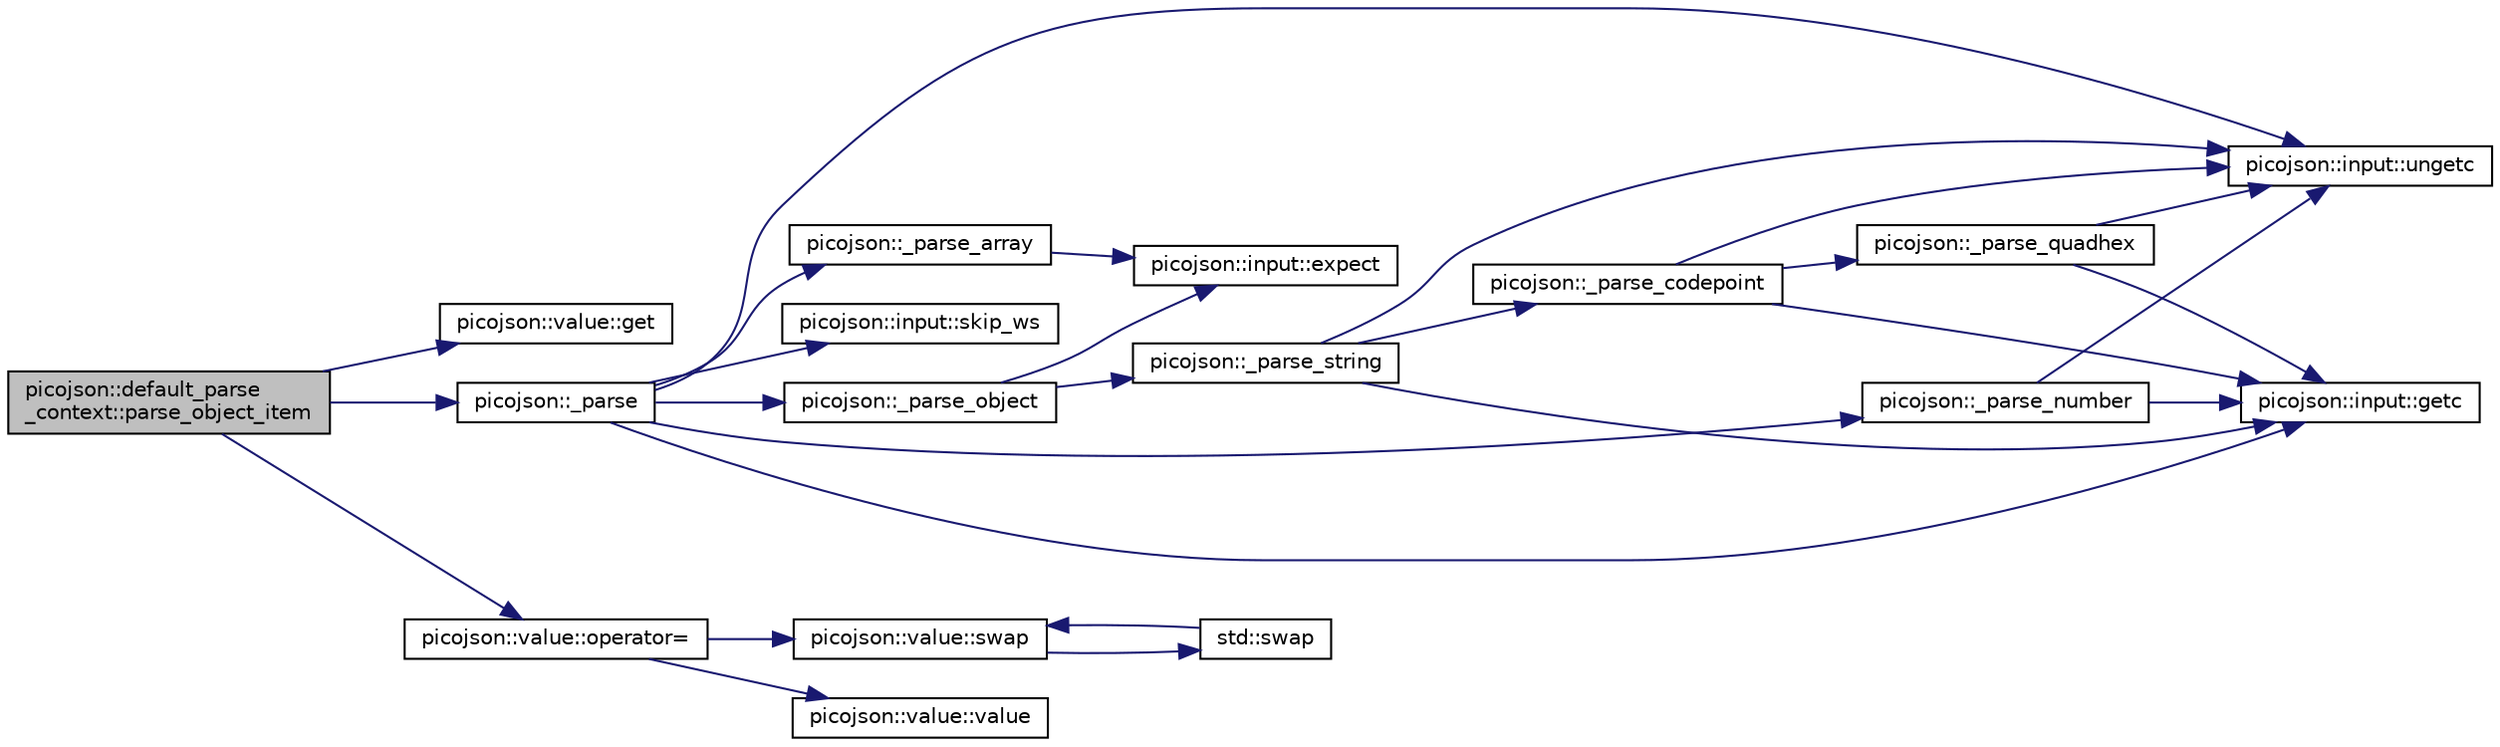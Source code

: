 digraph "picojson::default_parse_context::parse_object_item"
{
  edge [fontname="Helvetica",fontsize="10",labelfontname="Helvetica",labelfontsize="10"];
  node [fontname="Helvetica",fontsize="10",shape=record];
  rankdir="LR";
  Node22 [label="picojson::default_parse\l_context::parse_object_item",height=0.2,width=0.4,color="black", fillcolor="grey75", style="filled", fontcolor="black"];
  Node22 -> Node23 [color="midnightblue",fontsize="10",style="solid",fontname="Helvetica"];
  Node23 [label="picojson::value::get",height=0.2,width=0.4,color="black", fillcolor="white", style="filled",URL="$classpicojson_1_1value.html#a6a1099de1eb4f070445dc3eadb843a92"];
  Node22 -> Node24 [color="midnightblue",fontsize="10",style="solid",fontname="Helvetica"];
  Node24 [label="picojson::_parse",height=0.2,width=0.4,color="black", fillcolor="white", style="filled",URL="$namespacepicojson.html#aed024a6a1c8d8982a38c4a7fcefde221"];
  Node24 -> Node25 [color="midnightblue",fontsize="10",style="solid",fontname="Helvetica"];
  Node25 [label="picojson::input::skip_ws",height=0.2,width=0.4,color="black", fillcolor="white", style="filled",URL="$classpicojson_1_1input.html#aa83aefe87374a5e24ab8c8e80fef4aa4"];
  Node24 -> Node26 [color="midnightblue",fontsize="10",style="solid",fontname="Helvetica"];
  Node26 [label="picojson::input::getc",height=0.2,width=0.4,color="black", fillcolor="white", style="filled",URL="$classpicojson_1_1input.html#a3e8ba0b09a989efa0dc583096984ea8e"];
  Node24 -> Node27 [color="midnightblue",fontsize="10",style="solid",fontname="Helvetica"];
  Node27 [label="picojson::_parse_array",height=0.2,width=0.4,color="black", fillcolor="white", style="filled",URL="$namespacepicojson.html#adcae039b132c6c96d2b2d9e786a04a88"];
  Node27 -> Node28 [color="midnightblue",fontsize="10",style="solid",fontname="Helvetica"];
  Node28 [label="picojson::input::expect",height=0.2,width=0.4,color="black", fillcolor="white", style="filled",URL="$classpicojson_1_1input.html#a14c29e99d9c9aa8cdbb46178c434d663"];
  Node24 -> Node29 [color="midnightblue",fontsize="10",style="solid",fontname="Helvetica"];
  Node29 [label="picojson::_parse_object",height=0.2,width=0.4,color="black", fillcolor="white", style="filled",URL="$namespacepicojson.html#a480ed5e3461568672197a42e259a44c9"];
  Node29 -> Node28 [color="midnightblue",fontsize="10",style="solid",fontname="Helvetica"];
  Node29 -> Node30 [color="midnightblue",fontsize="10",style="solid",fontname="Helvetica"];
  Node30 [label="picojson::_parse_string",height=0.2,width=0.4,color="black", fillcolor="white", style="filled",URL="$namespacepicojson.html#a9a1d94feb2718129796225d77c9e8d11"];
  Node30 -> Node26 [color="midnightblue",fontsize="10",style="solid",fontname="Helvetica"];
  Node30 -> Node31 [color="midnightblue",fontsize="10",style="solid",fontname="Helvetica"];
  Node31 [label="picojson::input::ungetc",height=0.2,width=0.4,color="black", fillcolor="white", style="filled",URL="$classpicojson_1_1input.html#a96ccc244e73b2ab87ded38c98e98d573"];
  Node30 -> Node32 [color="midnightblue",fontsize="10",style="solid",fontname="Helvetica"];
  Node32 [label="picojson::_parse_codepoint",height=0.2,width=0.4,color="black", fillcolor="white", style="filled",URL="$namespacepicojson.html#a05316c2614f3e7a4559ce1d1003eb051"];
  Node32 -> Node33 [color="midnightblue",fontsize="10",style="solid",fontname="Helvetica"];
  Node33 [label="picojson::_parse_quadhex",height=0.2,width=0.4,color="black", fillcolor="white", style="filled",URL="$namespacepicojson.html#a92d4f60542bbdfe8203f10e1fcce9368"];
  Node33 -> Node26 [color="midnightblue",fontsize="10",style="solid",fontname="Helvetica"];
  Node33 -> Node31 [color="midnightblue",fontsize="10",style="solid",fontname="Helvetica"];
  Node32 -> Node26 [color="midnightblue",fontsize="10",style="solid",fontname="Helvetica"];
  Node32 -> Node31 [color="midnightblue",fontsize="10",style="solid",fontname="Helvetica"];
  Node24 -> Node31 [color="midnightblue",fontsize="10",style="solid",fontname="Helvetica"];
  Node24 -> Node34 [color="midnightblue",fontsize="10",style="solid",fontname="Helvetica"];
  Node34 [label="picojson::_parse_number",height=0.2,width=0.4,color="black", fillcolor="white", style="filled",URL="$namespacepicojson.html#a771defe1d981b7091c2156bf4720625c"];
  Node34 -> Node26 [color="midnightblue",fontsize="10",style="solid",fontname="Helvetica"];
  Node34 -> Node31 [color="midnightblue",fontsize="10",style="solid",fontname="Helvetica"];
  Node22 -> Node35 [color="midnightblue",fontsize="10",style="solid",fontname="Helvetica"];
  Node35 [label="picojson::value::operator=",height=0.2,width=0.4,color="black", fillcolor="white", style="filled",URL="$classpicojson_1_1value.html#acc5e4506e6a793af5132983573f9da6a"];
  Node35 -> Node36 [color="midnightblue",fontsize="10",style="solid",fontname="Helvetica"];
  Node36 [label="picojson::value::swap",height=0.2,width=0.4,color="black", fillcolor="white", style="filled",URL="$classpicojson_1_1value.html#a6e3ac589ed811603ef9dadc6f91c737d"];
  Node36 -> Node37 [color="midnightblue",fontsize="10",style="solid",fontname="Helvetica"];
  Node37 [label="std::swap",height=0.2,width=0.4,color="black", fillcolor="white", style="filled",URL="$namespacestd.html#abb7e41c7063536ff6eeee4bb5f66de6c"];
  Node37 -> Node36 [color="midnightblue",fontsize="10",style="solid",fontname="Helvetica"];
  Node35 -> Node38 [color="midnightblue",fontsize="10",style="solid",fontname="Helvetica"];
  Node38 [label="picojson::value::value",height=0.2,width=0.4,color="black", fillcolor="white", style="filled",URL="$classpicojson_1_1value.html#a445f8d1b335e7bcad6abd6c310b44c75"];
}
